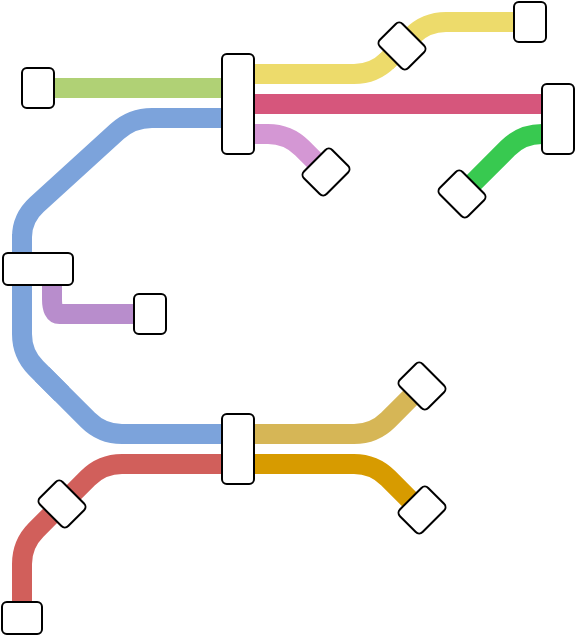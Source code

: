 <mxfile version="24.2.0" type="github">
  <diagram name="Page-1" id="xmeVvzU_CLZXRKTurQMS">
    <mxGraphModel dx="979" dy="530" grid="1" gridSize="10" guides="1" tooltips="1" connect="1" arrows="1" fold="1" page="1" pageScale="1" pageWidth="750" pageHeight="800" math="0" shadow="0">
      <root>
        <mxCell id="0" />
        <mxCell id="1" parent="0" />
        <mxCell id="CC0WaUmr5_CsGzmAjqiW-39" value="" style="endArrow=none;html=1;rounded=1;strokeWidth=10;fillColor=#fff2cc;strokeColor=#38C950;curved=0;" edge="1" parent="1">
          <mxGeometry width="50" height="50" relative="1" as="geometry">
            <mxPoint x="520" y="250" as="sourcePoint" />
            <mxPoint x="570" y="220" as="targetPoint" />
            <Array as="points">
              <mxPoint x="550" y="220" />
            </Array>
          </mxGeometry>
        </mxCell>
        <mxCell id="CC0WaUmr5_CsGzmAjqiW-35" value="" style="endArrow=none;html=1;rounded=1;strokeWidth=10;fillColor=#f8cecc;strokeColor=#EDDB6B;curved=0;" edge="1" parent="1">
          <mxGeometry width="50" height="50" relative="1" as="geometry">
            <mxPoint x="552" y="164" as="sourcePoint" />
            <mxPoint x="482" y="184" as="targetPoint" />
            <Array as="points">
              <mxPoint x="502" y="164" />
            </Array>
          </mxGeometry>
        </mxCell>
        <mxCell id="CC0WaUmr5_CsGzmAjqiW-30" value="&lt;div&gt;&lt;br/&gt;&lt;/div&gt;" style="endArrow=none;html=1;rounded=1;strokeWidth=10;fillColor=#e1d5e7;strokeColor=#D497D4;curved=0;" edge="1" parent="1">
          <mxGeometry width="50" height="50" relative="1" as="geometry">
            <mxPoint x="409" y="220" as="sourcePoint" />
            <mxPoint x="453" y="240" as="targetPoint" />
            <Array as="points">
              <mxPoint x="433" y="220" />
            </Array>
          </mxGeometry>
        </mxCell>
        <mxCell id="CC0WaUmr5_CsGzmAjqiW-29" value="" style="endArrow=none;html=1;rounded=0;strokeWidth=10;fillColor=#fff2cc;strokeColor=#D6567C;" edge="1" parent="1">
          <mxGeometry width="50" height="50" relative="1" as="geometry">
            <mxPoint x="416" y="205" as="sourcePoint" />
            <mxPoint x="560" y="205" as="targetPoint" />
          </mxGeometry>
        </mxCell>
        <mxCell id="CC0WaUmr5_CsGzmAjqiW-31" value="" style="endArrow=none;html=1;rounded=0;strokeWidth=10;fillColor=#f8cecc;strokeColor=#EDDB6B;" edge="1" parent="1">
          <mxGeometry width="50" height="50" relative="1" as="geometry">
            <mxPoint x="416" y="190" as="sourcePoint" />
            <mxPoint x="456" y="190" as="targetPoint" />
          </mxGeometry>
        </mxCell>
        <mxCell id="CC0WaUmr5_CsGzmAjqiW-21" value="" style="endArrow=none;html=1;rounded=1;strokeWidth=10;fillColor=#e1d5e7;strokeColor=#B88DCC;curved=0;" edge="1" parent="1">
          <mxGeometry width="50" height="50" relative="1" as="geometry">
            <mxPoint x="360" y="310" as="sourcePoint" />
            <mxPoint x="315" y="290" as="targetPoint" />
            <Array as="points">
              <mxPoint x="330" y="310" />
              <mxPoint x="315" y="310" />
              <mxPoint x="315" y="295" />
            </Array>
          </mxGeometry>
        </mxCell>
        <mxCell id="CC0WaUmr5_CsGzmAjqiW-20" value="" style="endArrow=none;html=1;rounded=1;strokeWidth=10;fillColor=#dae8fc;strokeColor=#7CA3DB;curved=0;" edge="1" parent="1">
          <mxGeometry width="50" height="50" relative="1" as="geometry">
            <mxPoint x="300" y="281" as="sourcePoint" />
            <mxPoint x="400" y="212" as="targetPoint" />
            <Array as="points">
              <mxPoint x="300" y="262" />
              <mxPoint x="355" y="212" />
            </Array>
          </mxGeometry>
        </mxCell>
        <mxCell id="CC0WaUmr5_CsGzmAjqiW-16" value="" style="endArrow=none;html=1;rounded=1;strokeWidth=10;fillColor=#dae8fc;strokeColor=#7CA3DB;curved=0;" edge="1" parent="1">
          <mxGeometry width="50" height="50" relative="1" as="geometry">
            <mxPoint x="390" y="370" as="sourcePoint" />
            <mxPoint x="310" y="340" as="targetPoint" />
            <Array as="points">
              <mxPoint x="340" y="370" />
            </Array>
          </mxGeometry>
        </mxCell>
        <mxCell id="CC0WaUmr5_CsGzmAjqiW-14" value="" style="endArrow=none;html=1;rounded=1;strokeWidth=10;fillColor=#f8cecc;strokeColor=#D15F5B;curved=0;" edge="1" parent="1">
          <mxGeometry width="50" height="50" relative="1" as="geometry">
            <mxPoint x="300" y="460" as="sourcePoint" />
            <mxPoint x="315" y="410" as="targetPoint" />
            <Array as="points">
              <mxPoint x="300" y="425" />
            </Array>
          </mxGeometry>
        </mxCell>
        <mxCell id="CC0WaUmr5_CsGzmAjqiW-1" value="" style="endArrow=none;html=1;rounded=0;strokeWidth=10;fillColor=#ffe6cc;strokeColor=#d79b00;" edge="1" parent="1">
          <mxGeometry width="50" height="50" relative="1" as="geometry">
            <mxPoint x="416" y="385" as="sourcePoint" />
            <mxPoint x="456" y="385" as="targetPoint" />
          </mxGeometry>
        </mxCell>
        <mxCell id="CC0WaUmr5_CsGzmAjqiW-2" value="" style="endArrow=none;html=1;rounded=0;strokeWidth=10;fillColor=#fff2cc;strokeColor=#d6b656;" edge="1" parent="1">
          <mxGeometry width="50" height="50" relative="1" as="geometry">
            <mxPoint x="416" y="370" as="sourcePoint" />
            <mxPoint x="456" y="370" as="targetPoint" />
          </mxGeometry>
        </mxCell>
        <mxCell id="CC0WaUmr5_CsGzmAjqiW-3" value="" style="endArrow=none;html=1;rounded=0;strokeWidth=10;fillColor=#f8cecc;strokeColor=#D15F5B;" edge="1" parent="1">
          <mxGeometry width="50" height="50" relative="1" as="geometry">
            <mxPoint x="400" y="385" as="sourcePoint" />
            <mxPoint x="350" y="385" as="targetPoint" />
          </mxGeometry>
        </mxCell>
        <mxCell id="CC0WaUmr5_CsGzmAjqiW-4" value="" style="endArrow=none;html=1;rounded=0;strokeWidth=10;fillColor=#dae8fc;strokeColor=#7CA3DB;" edge="1" parent="1">
          <mxGeometry width="50" height="50" relative="1" as="geometry">
            <mxPoint x="400" y="370" as="sourcePoint" />
            <mxPoint x="355" y="370" as="targetPoint" />
          </mxGeometry>
        </mxCell>
        <mxCell id="CC0WaUmr5_CsGzmAjqiW-5" value="" style="rounded=1;whiteSpace=wrap;html=1;direction=south;" vertex="1" parent="1">
          <mxGeometry x="400" y="360" width="16" height="35" as="geometry" />
        </mxCell>
        <mxCell id="CC0WaUmr5_CsGzmAjqiW-7" value="" style="endArrow=none;html=1;rounded=1;strokeWidth=10;fillColor=#fff2cc;strokeColor=#d6b656;curved=0;" edge="1" parent="1">
          <mxGeometry width="50" height="50" relative="1" as="geometry">
            <mxPoint x="426" y="370" as="sourcePoint" />
            <mxPoint x="496" y="350" as="targetPoint" />
            <Array as="points">
              <mxPoint x="476" y="370" />
            </Array>
          </mxGeometry>
        </mxCell>
        <mxCell id="CC0WaUmr5_CsGzmAjqiW-8" value="" style="rounded=1;whiteSpace=wrap;html=1;direction=south;rotation=-45;" vertex="1" parent="1">
          <mxGeometry x="492" y="336" width="16" height="20" as="geometry" />
        </mxCell>
        <mxCell id="CC0WaUmr5_CsGzmAjqiW-9" value="" style="endArrow=none;html=1;rounded=1;strokeWidth=10;fillColor=#ffe6cc;strokeColor=#d79b00;curved=0;" edge="1" parent="1">
          <mxGeometry width="50" height="50" relative="1" as="geometry">
            <mxPoint x="426" y="385" as="sourcePoint" />
            <mxPoint x="496" y="405" as="targetPoint" />
            <Array as="points">
              <mxPoint x="476" y="385" />
            </Array>
          </mxGeometry>
        </mxCell>
        <mxCell id="CC0WaUmr5_CsGzmAjqiW-10" value="" style="rounded=1;whiteSpace=wrap;html=1;direction=south;rotation=45;" vertex="1" parent="1">
          <mxGeometry x="492" y="398" width="16" height="20" as="geometry" />
        </mxCell>
        <mxCell id="CC0WaUmr5_CsGzmAjqiW-12" value="" style="endArrow=none;html=1;rounded=1;strokeWidth=10;fillColor=#f8cecc;strokeColor=#D15F5B;curved=0;" edge="1" parent="1">
          <mxGeometry width="50" height="50" relative="1" as="geometry">
            <mxPoint x="390" y="385" as="sourcePoint" />
            <mxPoint x="320" y="405" as="targetPoint" />
            <Array as="points">
              <mxPoint x="340" y="385" />
            </Array>
          </mxGeometry>
        </mxCell>
        <mxCell id="CC0WaUmr5_CsGzmAjqiW-13" value="" style="rounded=1;whiteSpace=wrap;html=1;direction=south;rotation=-45;" vertex="1" parent="1">
          <mxGeometry x="312" y="395" width="16" height="20" as="geometry" />
        </mxCell>
        <mxCell id="CC0WaUmr5_CsGzmAjqiW-15" value="" style="rounded=1;whiteSpace=wrap;html=1;direction=south;rotation=-90;" vertex="1" parent="1">
          <mxGeometry x="292" y="452" width="16" height="20" as="geometry" />
        </mxCell>
        <mxCell id="CC0WaUmr5_CsGzmAjqiW-17" value="" style="endArrow=none;html=1;rounded=1;strokeWidth=10;fillColor=#dae8fc;strokeColor=#7CA3DB;curved=0;" edge="1" parent="1">
          <mxGeometry width="50" height="50" relative="1" as="geometry">
            <mxPoint x="300" y="270" as="sourcePoint" />
            <mxPoint x="320" y="350" as="targetPoint" />
            <Array as="points">
              <mxPoint x="300" y="330" />
            </Array>
          </mxGeometry>
        </mxCell>
        <mxCell id="CC0WaUmr5_CsGzmAjqiW-18" value="" style="rounded=1;whiteSpace=wrap;html=1;direction=south;rotation=90;" vertex="1" parent="1">
          <mxGeometry x="300" y="270" width="16" height="35" as="geometry" />
        </mxCell>
        <mxCell id="CC0WaUmr5_CsGzmAjqiW-22" value="" style="rounded=1;whiteSpace=wrap;html=1;direction=south;rotation=-180;" vertex="1" parent="1">
          <mxGeometry x="356" y="300" width="16" height="20" as="geometry" />
        </mxCell>
        <mxCell id="CC0WaUmr5_CsGzmAjqiW-23" value="" style="endArrow=none;html=1;rounded=0;strokeWidth=10;fillColor=#f8cecc;strokeColor=#B0D175;" edge="1" parent="1">
          <mxGeometry width="50" height="50" relative="1" as="geometry">
            <mxPoint x="400" y="197" as="sourcePoint" />
            <mxPoint x="308" y="197" as="targetPoint" />
          </mxGeometry>
        </mxCell>
        <mxCell id="CC0WaUmr5_CsGzmAjqiW-24" value="" style="rounded=1;whiteSpace=wrap;html=1;direction=south;rotation=-180;" vertex="1" parent="1">
          <mxGeometry x="300" y="187" width="16" height="20" as="geometry" />
        </mxCell>
        <mxCell id="CC0WaUmr5_CsGzmAjqiW-28" value="" style="rounded=1;whiteSpace=wrap;html=1;direction=south;" vertex="1" parent="1">
          <mxGeometry x="400" y="180" width="16" height="50" as="geometry" />
        </mxCell>
        <mxCell id="CC0WaUmr5_CsGzmAjqiW-32" value="" style="rounded=1;whiteSpace=wrap;html=1;direction=south;rotation=45;" vertex="1" parent="1">
          <mxGeometry x="444" y="229" width="16" height="20" as="geometry" />
        </mxCell>
        <mxCell id="CC0WaUmr5_CsGzmAjqiW-33" value="" style="endArrow=none;html=1;rounded=1;strokeWidth=10;fillColor=#f8cecc;strokeColor=#EDDB6B;curved=0;" edge="1" parent="1">
          <mxGeometry width="50" height="50" relative="1" as="geometry">
            <mxPoint x="426" y="190" as="sourcePoint" />
            <mxPoint x="496" y="170" as="targetPoint" />
            <Array as="points">
              <mxPoint x="476" y="190" />
            </Array>
          </mxGeometry>
        </mxCell>
        <mxCell id="CC0WaUmr5_CsGzmAjqiW-34" value="" style="rounded=1;whiteSpace=wrap;html=1;direction=south;rotation=-45;" vertex="1" parent="1">
          <mxGeometry x="482" y="166" width="16" height="20" as="geometry" />
        </mxCell>
        <mxCell id="CC0WaUmr5_CsGzmAjqiW-36" value="" style="rounded=1;whiteSpace=wrap;html=1;direction=south;rotation=-180;" vertex="1" parent="1">
          <mxGeometry x="546" y="154" width="16" height="20" as="geometry" />
        </mxCell>
        <mxCell id="CC0WaUmr5_CsGzmAjqiW-38" value="" style="rounded=1;whiteSpace=wrap;html=1;direction=south;" vertex="1" parent="1">
          <mxGeometry x="560" y="195" width="16" height="35" as="geometry" />
        </mxCell>
        <mxCell id="CC0WaUmr5_CsGzmAjqiW-40" value="" style="rounded=1;whiteSpace=wrap;html=1;direction=south;rotation=135;" vertex="1" parent="1">
          <mxGeometry x="512" y="240" width="16" height="20" as="geometry" />
        </mxCell>
      </root>
    </mxGraphModel>
  </diagram>
</mxfile>
